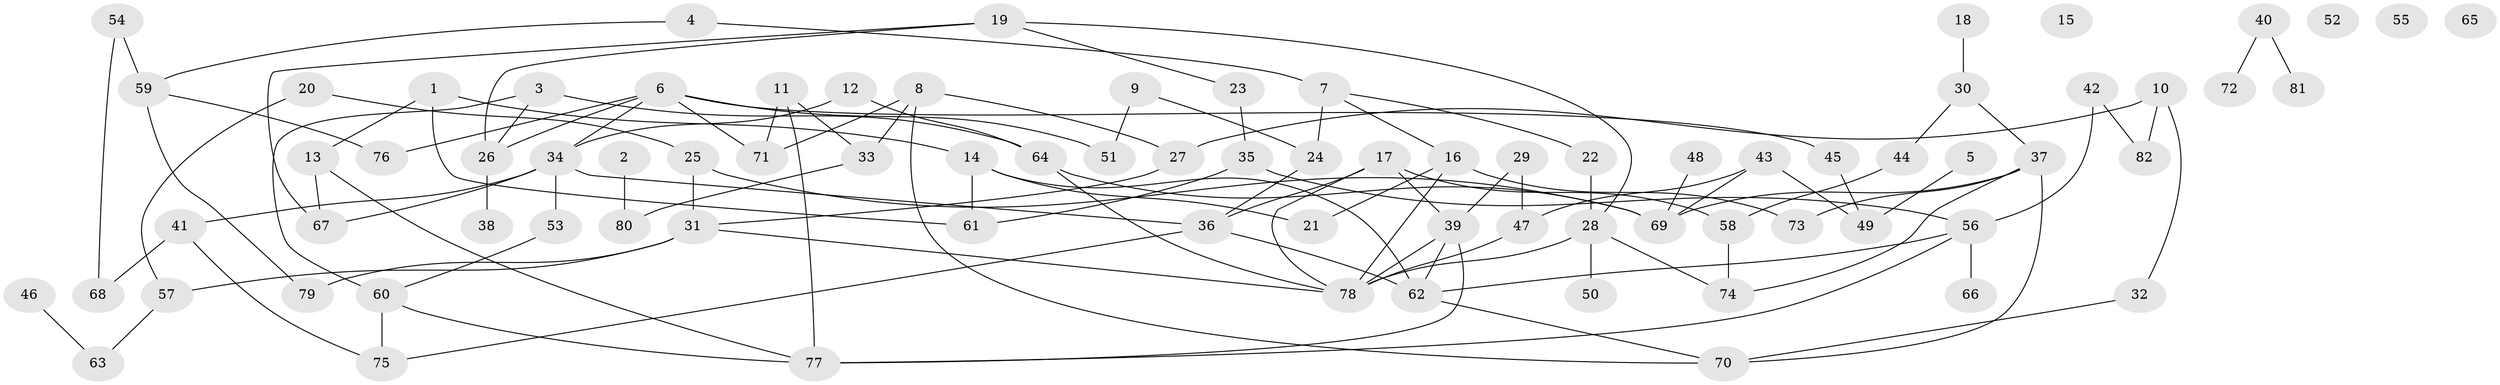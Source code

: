// coarse degree distribution, {1: 0.14285714285714285, 3: 0.16326530612244897, 0: 0.08163265306122448, 4: 0.16326530612244897, 2: 0.24489795918367346, 5: 0.10204081632653061, 6: 0.061224489795918366, 7: 0.04081632653061224}
// Generated by graph-tools (version 1.1) at 2025/42/03/04/25 21:42:31]
// undirected, 82 vertices, 115 edges
graph export_dot {
graph [start="1"]
  node [color=gray90,style=filled];
  1;
  2;
  3;
  4;
  5;
  6;
  7;
  8;
  9;
  10;
  11;
  12;
  13;
  14;
  15;
  16;
  17;
  18;
  19;
  20;
  21;
  22;
  23;
  24;
  25;
  26;
  27;
  28;
  29;
  30;
  31;
  32;
  33;
  34;
  35;
  36;
  37;
  38;
  39;
  40;
  41;
  42;
  43;
  44;
  45;
  46;
  47;
  48;
  49;
  50;
  51;
  52;
  53;
  54;
  55;
  56;
  57;
  58;
  59;
  60;
  61;
  62;
  63;
  64;
  65;
  66;
  67;
  68;
  69;
  70;
  71;
  72;
  73;
  74;
  75;
  76;
  77;
  78;
  79;
  80;
  81;
  82;
  1 -- 13;
  1 -- 14;
  1 -- 61;
  2 -- 80;
  3 -- 26;
  3 -- 60;
  3 -- 64;
  4 -- 7;
  4 -- 59;
  5 -- 49;
  6 -- 26;
  6 -- 34;
  6 -- 45;
  6 -- 51;
  6 -- 71;
  6 -- 76;
  7 -- 16;
  7 -- 22;
  7 -- 24;
  8 -- 27;
  8 -- 33;
  8 -- 70;
  8 -- 71;
  9 -- 24;
  9 -- 51;
  10 -- 27;
  10 -- 32;
  10 -- 82;
  11 -- 33;
  11 -- 71;
  11 -- 77;
  12 -- 34;
  12 -- 64;
  13 -- 67;
  13 -- 77;
  14 -- 21;
  14 -- 61;
  14 -- 62;
  16 -- 21;
  16 -- 73;
  16 -- 78;
  17 -- 36;
  17 -- 39;
  17 -- 58;
  17 -- 78;
  18 -- 30;
  19 -- 23;
  19 -- 26;
  19 -- 28;
  19 -- 67;
  20 -- 25;
  20 -- 57;
  22 -- 28;
  23 -- 35;
  24 -- 36;
  25 -- 31;
  25 -- 69;
  26 -- 38;
  27 -- 31;
  28 -- 50;
  28 -- 74;
  28 -- 78;
  29 -- 39;
  29 -- 47;
  30 -- 37;
  30 -- 44;
  31 -- 57;
  31 -- 78;
  31 -- 79;
  32 -- 70;
  33 -- 80;
  34 -- 36;
  34 -- 41;
  34 -- 53;
  34 -- 67;
  35 -- 56;
  35 -- 61;
  36 -- 62;
  36 -- 75;
  37 -- 69;
  37 -- 70;
  37 -- 73;
  37 -- 74;
  39 -- 62;
  39 -- 77;
  39 -- 78;
  40 -- 72;
  40 -- 81;
  41 -- 68;
  41 -- 75;
  42 -- 56;
  42 -- 82;
  43 -- 47;
  43 -- 49;
  43 -- 69;
  44 -- 58;
  45 -- 49;
  46 -- 63;
  47 -- 78;
  48 -- 69;
  53 -- 60;
  54 -- 59;
  54 -- 68;
  56 -- 62;
  56 -- 66;
  56 -- 77;
  57 -- 63;
  58 -- 74;
  59 -- 76;
  59 -- 79;
  60 -- 75;
  60 -- 77;
  62 -- 70;
  64 -- 69;
  64 -- 78;
}
